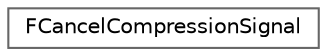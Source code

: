 digraph "Graphical Class Hierarchy"
{
 // INTERACTIVE_SVG=YES
 // LATEX_PDF_SIZE
  bgcolor="transparent";
  edge [fontname=Helvetica,fontsize=10,labelfontname=Helvetica,labelfontsize=10];
  node [fontname=Helvetica,fontsize=10,shape=box,height=0.2,width=0.4];
  rankdir="LR";
  Node0 [id="Node000000",label="FCancelCompressionSignal",height=0.2,width=0.4,color="grey40", fillcolor="white", style="filled",URL="$d0/db0/structFCancelCompressionSignal.html",tooltip=" "];
}
